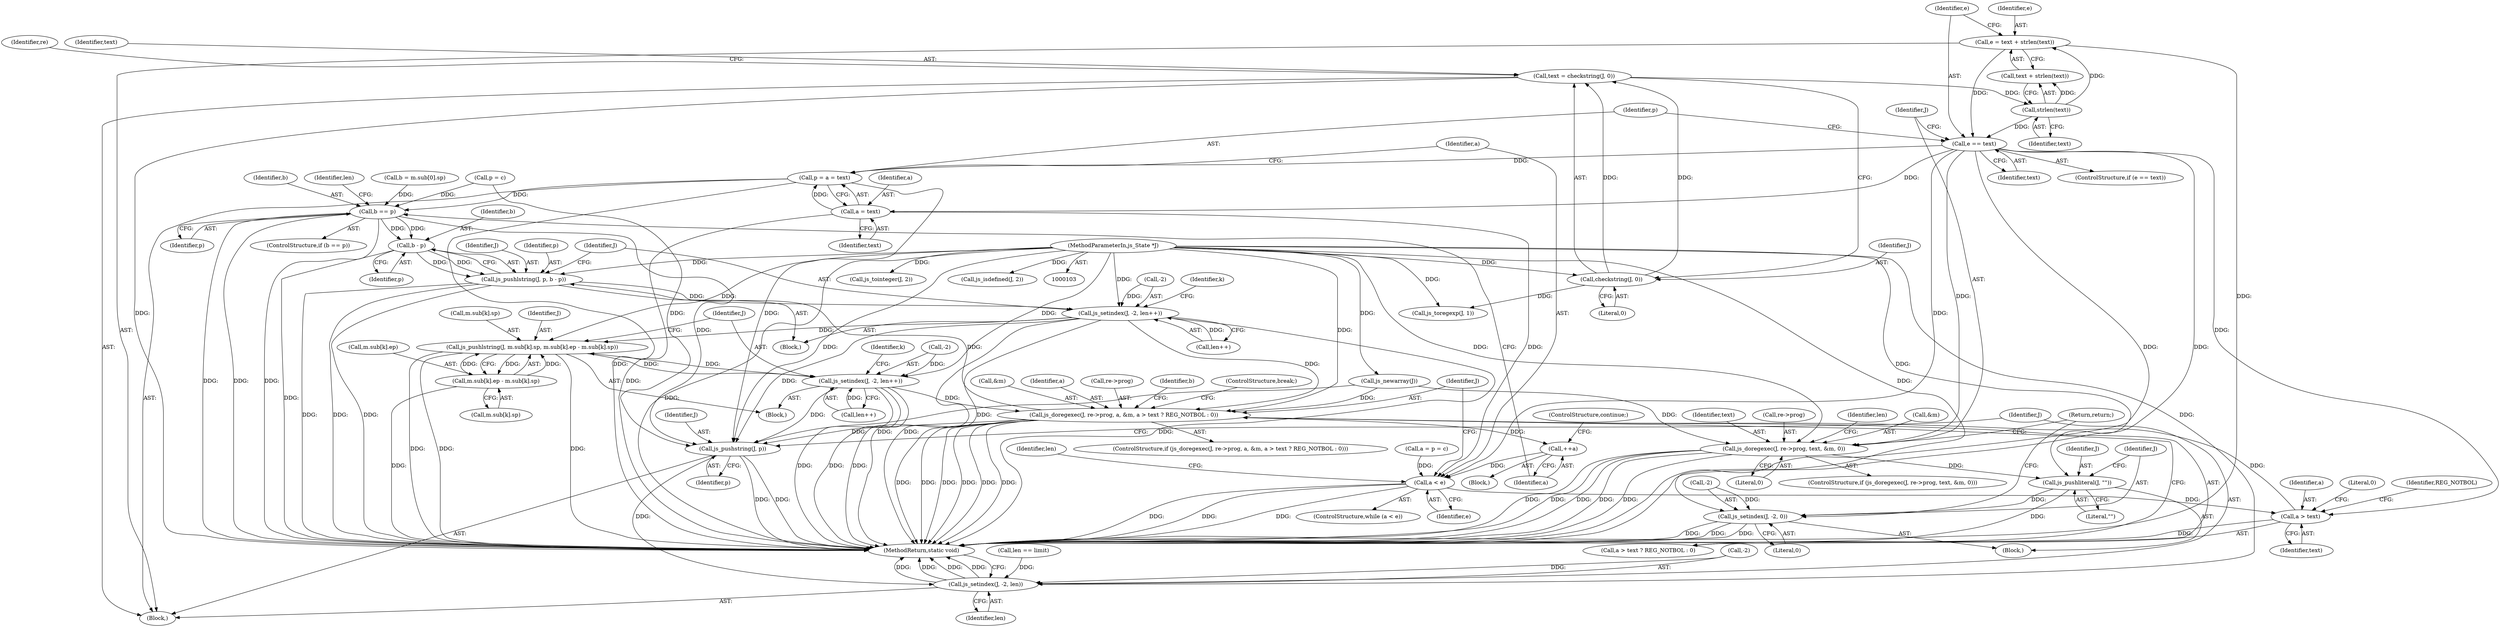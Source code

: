 digraph "0_mujs_00d4606c3baf813b7b1c176823b2729bf51002a2_4@API" {
"1000144" [label="(Call,e = text + strlen(text))"];
"1000148" [label="(Call,strlen(text))"];
"1000117" [label="(Call,text = checkstring(J, 0))"];
"1000119" [label="(Call,checkstring(J, 0))"];
"1000104" [label="(MethodParameterIn,js_State *J)"];
"1000151" [label="(Call,e == text)"];
"1000156" [label="(Call,js_doregexec(J, re->prog, text, &m, 0))"];
"1000171" [label="(Call,js_pushliteral(J, \"\"))"];
"1000174" [label="(Call,js_setindex(J, -2, 0))"];
"1000180" [label="(Call,p = a = text)"];
"1000225" [label="(Call,b == p)"];
"1000240" [label="(Call,b - p)"];
"1000237" [label="(Call,js_pushlstring(J, p, b - p))"];
"1000243" [label="(Call,js_setindex(J, -2, len++))"];
"1000191" [label="(Call,js_doregexec(J, re->prog, a, &m, a > text ? REG_NOTBOL : 0))"];
"1000229" [label="(Call,++a)"];
"1000186" [label="(Call,a < e)"];
"1000200" [label="(Call,a > text)"];
"1000306" [label="(Call,js_pushstring(J, p))"];
"1000309" [label="(Call,js_setindex(J, -2, len))"];
"1000266" [label="(Call,js_pushlstring(J, m.sub[k].sp, m.sub[k].ep - m.sub[k].sp))"];
"1000275" [label="(Call,m.sub[k].ep - m.sub[k].sp)"];
"1000290" [label="(Call,js_setindex(J, -2, len++))"];
"1000182" [label="(Call,a = text)"];
"1000224" [label="(ControlStructure,if (b == p))"];
"1000133" [label="(Call,js_tointeger(J, 2))"];
"1000227" [label="(Identifier,p)"];
"1000204" [label="(Literal,0)"];
"1000283" [label="(Call,m.sub[k].sp)"];
"1000124" [label="(Call,js_toregexp(J, 1))"];
"1000241" [label="(Identifier,b)"];
"1000226" [label="(Identifier,b)"];
"1000275" [label="(Call,m.sub[k].ep - m.sub[k].sp)"];
"1000118" [label="(Identifier,text)"];
"1000203" [label="(Identifier,REG_NOTBOL)"];
"1000187" [label="(Identifier,a)"];
"1000183" [label="(Identifier,a)"];
"1000201" [label="(Identifier,a)"];
"1000302" [label="(Call,len == limit)"];
"1000139" [label="(Call,js_newarray(J))"];
"1000260" [label="(Block,)"];
"1000175" [label="(Identifier,J)"];
"1000298" [label="(Call,p = c)"];
"1000180" [label="(Call,p = a = text)"];
"1000268" [label="(Call,m.sub[k].sp)"];
"1000225" [label="(Call,b == p)"];
"1000308" [label="(Identifier,p)"];
"1000188" [label="(Identifier,e)"];
"1000172" [label="(Identifier,J)"];
"1000179" [label="(Return,return;)"];
"1000181" [label="(Identifier,p)"];
"1000185" [label="(ControlStructure,while (a < e))"];
"1000199" [label="(Call,a > text ? REG_NOTBOL : 0)"];
"1000165" [label="(Block,)"];
"1000173" [label="(Literal,\"\")"];
"1000168" [label="(Identifier,len)"];
"1000123" [label="(Identifier,re)"];
"1000152" [label="(Identifier,e)"];
"1000119" [label="(Call,checkstring(J, 0))"];
"1000230" [label="(Identifier,a)"];
"1000191" [label="(Call,js_doregexec(J, re->prog, a, &m, a > text ? REG_NOTBOL : 0))"];
"1000120" [label="(Identifier,J)"];
"1000105" [label="(Block,)"];
"1000162" [label="(Call,&m)"];
"1000157" [label="(Identifier,J)"];
"1000144" [label="(Call,e = text + strlen(text))"];
"1000229" [label="(Call,++a)"];
"1000259" [label="(Identifier,k)"];
"1000117" [label="(Call,text = checkstring(J, 0))"];
"1000189" [label="(Block,)"];
"1000306" [label="(Call,js_pushstring(J, p))"];
"1000245" [label="(Call,-2)"];
"1000242" [label="(Identifier,p)"];
"1000148" [label="(Call,strlen(text))"];
"1000228" [label="(Block,)"];
"1000153" [label="(Identifier,text)"];
"1000303" [label="(Identifier,len)"];
"1000104" [label="(MethodParameterIn,js_State *J)"];
"1000151" [label="(Call,e == text)"];
"1000190" [label="(ControlStructure,if (js_doregexec(J, re->prog, a, &m, a > text ? REG_NOTBOL : 0)))"];
"1000161" [label="(Identifier,text)"];
"1000267" [label="(Identifier,J)"];
"1000291" [label="(Identifier,J)"];
"1000200" [label="(Call,a > text)"];
"1000186" [label="(Call,a < e)"];
"1000184" [label="(Identifier,text)"];
"1000309" [label="(Call,js_setindex(J, -2, len))"];
"1000314" [label="(MethodReturn,static void)"];
"1000155" [label="(ControlStructure,if (js_doregexec(J, re->prog, text, &m, 0)))"];
"1000292" [label="(Call,-2)"];
"1000266" [label="(Call,js_pushlstring(J, m.sub[k].sp, m.sub[k].ep - m.sub[k].sp))"];
"1000240" [label="(Call,b - p)"];
"1000234" [label="(Identifier,len)"];
"1000197" [label="(Call,&m)"];
"1000244" [label="(Identifier,J)"];
"1000176" [label="(Call,-2)"];
"1000146" [label="(Call,text + strlen(text))"];
"1000121" [label="(Literal,0)"];
"1000290" [label="(Call,js_setindex(J, -2, len++))"];
"1000158" [label="(Call,re->prog)"];
"1000196" [label="(Identifier,a)"];
"1000149" [label="(Identifier,text)"];
"1000238" [label="(Identifier,J)"];
"1000193" [label="(Call,re->prog)"];
"1000207" [label="(Identifier,b)"];
"1000276" [label="(Call,m.sub[k].ep)"];
"1000294" [label="(Call,len++)"];
"1000192" [label="(Identifier,J)"];
"1000156" [label="(Call,js_doregexec(J, re->prog, text, &m, 0))"];
"1000239" [label="(Identifier,p)"];
"1000150" [label="(ControlStructure,if (e == text))"];
"1000313" [label="(Identifier,len)"];
"1000296" [label="(Call,a = p = c)"];
"1000247" [label="(Call,len++)"];
"1000182" [label="(Call,a = text)"];
"1000174" [label="(Call,js_setindex(J, -2, 0))"];
"1000164" [label="(Literal,0)"];
"1000251" [label="(Identifier,k)"];
"1000145" [label="(Identifier,e)"];
"1000171" [label="(Call,js_pushliteral(J, \"\"))"];
"1000311" [label="(Call,-2)"];
"1000178" [label="(Literal,0)"];
"1000130" [label="(Call,js_isdefined(J, 2))"];
"1000205" [label="(ControlStructure,break;)"];
"1000231" [label="(ControlStructure,continue;)"];
"1000237" [label="(Call,js_pushlstring(J, p, b - p))"];
"1000206" [label="(Call,b = m.sub[0].sp)"];
"1000243" [label="(Call,js_setindex(J, -2, len++))"];
"1000307" [label="(Identifier,J)"];
"1000202" [label="(Identifier,text)"];
"1000310" [label="(Identifier,J)"];
"1000144" -> "1000105"  [label="AST: "];
"1000144" -> "1000146"  [label="CFG: "];
"1000145" -> "1000144"  [label="AST: "];
"1000146" -> "1000144"  [label="AST: "];
"1000152" -> "1000144"  [label="CFG: "];
"1000144" -> "1000314"  [label="DDG: "];
"1000148" -> "1000144"  [label="DDG: "];
"1000144" -> "1000151"  [label="DDG: "];
"1000148" -> "1000146"  [label="AST: "];
"1000148" -> "1000149"  [label="CFG: "];
"1000149" -> "1000148"  [label="AST: "];
"1000146" -> "1000148"  [label="CFG: "];
"1000148" -> "1000146"  [label="DDG: "];
"1000117" -> "1000148"  [label="DDG: "];
"1000148" -> "1000151"  [label="DDG: "];
"1000117" -> "1000105"  [label="AST: "];
"1000117" -> "1000119"  [label="CFG: "];
"1000118" -> "1000117"  [label="AST: "];
"1000119" -> "1000117"  [label="AST: "];
"1000123" -> "1000117"  [label="CFG: "];
"1000117" -> "1000314"  [label="DDG: "];
"1000119" -> "1000117"  [label="DDG: "];
"1000119" -> "1000117"  [label="DDG: "];
"1000119" -> "1000121"  [label="CFG: "];
"1000120" -> "1000119"  [label="AST: "];
"1000121" -> "1000119"  [label="AST: "];
"1000104" -> "1000119"  [label="DDG: "];
"1000119" -> "1000124"  [label="DDG: "];
"1000104" -> "1000103"  [label="AST: "];
"1000104" -> "1000314"  [label="DDG: "];
"1000104" -> "1000124"  [label="DDG: "];
"1000104" -> "1000130"  [label="DDG: "];
"1000104" -> "1000133"  [label="DDG: "];
"1000104" -> "1000139"  [label="DDG: "];
"1000104" -> "1000156"  [label="DDG: "];
"1000104" -> "1000171"  [label="DDG: "];
"1000104" -> "1000174"  [label="DDG: "];
"1000104" -> "1000191"  [label="DDG: "];
"1000104" -> "1000237"  [label="DDG: "];
"1000104" -> "1000243"  [label="DDG: "];
"1000104" -> "1000266"  [label="DDG: "];
"1000104" -> "1000290"  [label="DDG: "];
"1000104" -> "1000306"  [label="DDG: "];
"1000104" -> "1000309"  [label="DDG: "];
"1000151" -> "1000150"  [label="AST: "];
"1000151" -> "1000153"  [label="CFG: "];
"1000152" -> "1000151"  [label="AST: "];
"1000153" -> "1000151"  [label="AST: "];
"1000157" -> "1000151"  [label="CFG: "];
"1000181" -> "1000151"  [label="CFG: "];
"1000151" -> "1000314"  [label="DDG: "];
"1000151" -> "1000314"  [label="DDG: "];
"1000151" -> "1000156"  [label="DDG: "];
"1000151" -> "1000180"  [label="DDG: "];
"1000151" -> "1000182"  [label="DDG: "];
"1000151" -> "1000186"  [label="DDG: "];
"1000151" -> "1000200"  [label="DDG: "];
"1000156" -> "1000155"  [label="AST: "];
"1000156" -> "1000164"  [label="CFG: "];
"1000157" -> "1000156"  [label="AST: "];
"1000158" -> "1000156"  [label="AST: "];
"1000161" -> "1000156"  [label="AST: "];
"1000162" -> "1000156"  [label="AST: "];
"1000164" -> "1000156"  [label="AST: "];
"1000168" -> "1000156"  [label="CFG: "];
"1000179" -> "1000156"  [label="CFG: "];
"1000156" -> "1000314"  [label="DDG: "];
"1000156" -> "1000314"  [label="DDG: "];
"1000156" -> "1000314"  [label="DDG: "];
"1000156" -> "1000314"  [label="DDG: "];
"1000156" -> "1000314"  [label="DDG: "];
"1000139" -> "1000156"  [label="DDG: "];
"1000156" -> "1000171"  [label="DDG: "];
"1000171" -> "1000165"  [label="AST: "];
"1000171" -> "1000173"  [label="CFG: "];
"1000172" -> "1000171"  [label="AST: "];
"1000173" -> "1000171"  [label="AST: "];
"1000175" -> "1000171"  [label="CFG: "];
"1000171" -> "1000314"  [label="DDG: "];
"1000171" -> "1000174"  [label="DDG: "];
"1000174" -> "1000165"  [label="AST: "];
"1000174" -> "1000178"  [label="CFG: "];
"1000175" -> "1000174"  [label="AST: "];
"1000176" -> "1000174"  [label="AST: "];
"1000178" -> "1000174"  [label="AST: "];
"1000179" -> "1000174"  [label="CFG: "];
"1000174" -> "1000314"  [label="DDG: "];
"1000174" -> "1000314"  [label="DDG: "];
"1000174" -> "1000314"  [label="DDG: "];
"1000176" -> "1000174"  [label="DDG: "];
"1000180" -> "1000105"  [label="AST: "];
"1000180" -> "1000182"  [label="CFG: "];
"1000181" -> "1000180"  [label="AST: "];
"1000182" -> "1000180"  [label="AST: "];
"1000187" -> "1000180"  [label="CFG: "];
"1000180" -> "1000314"  [label="DDG: "];
"1000182" -> "1000180"  [label="DDG: "];
"1000180" -> "1000225"  [label="DDG: "];
"1000180" -> "1000306"  [label="DDG: "];
"1000225" -> "1000224"  [label="AST: "];
"1000225" -> "1000227"  [label="CFG: "];
"1000226" -> "1000225"  [label="AST: "];
"1000227" -> "1000225"  [label="AST: "];
"1000230" -> "1000225"  [label="CFG: "];
"1000234" -> "1000225"  [label="CFG: "];
"1000225" -> "1000314"  [label="DDG: "];
"1000225" -> "1000314"  [label="DDG: "];
"1000225" -> "1000314"  [label="DDG: "];
"1000206" -> "1000225"  [label="DDG: "];
"1000298" -> "1000225"  [label="DDG: "];
"1000225" -> "1000240"  [label="DDG: "];
"1000225" -> "1000240"  [label="DDG: "];
"1000225" -> "1000306"  [label="DDG: "];
"1000240" -> "1000237"  [label="AST: "];
"1000240" -> "1000242"  [label="CFG: "];
"1000241" -> "1000240"  [label="AST: "];
"1000242" -> "1000240"  [label="AST: "];
"1000237" -> "1000240"  [label="CFG: "];
"1000240" -> "1000314"  [label="DDG: "];
"1000240" -> "1000237"  [label="DDG: "];
"1000240" -> "1000237"  [label="DDG: "];
"1000237" -> "1000189"  [label="AST: "];
"1000238" -> "1000237"  [label="AST: "];
"1000239" -> "1000237"  [label="AST: "];
"1000244" -> "1000237"  [label="CFG: "];
"1000237" -> "1000314"  [label="DDG: "];
"1000237" -> "1000314"  [label="DDG: "];
"1000237" -> "1000314"  [label="DDG: "];
"1000191" -> "1000237"  [label="DDG: "];
"1000237" -> "1000243"  [label="DDG: "];
"1000243" -> "1000189"  [label="AST: "];
"1000243" -> "1000247"  [label="CFG: "];
"1000244" -> "1000243"  [label="AST: "];
"1000245" -> "1000243"  [label="AST: "];
"1000247" -> "1000243"  [label="AST: "];
"1000251" -> "1000243"  [label="CFG: "];
"1000243" -> "1000314"  [label="DDG: "];
"1000243" -> "1000314"  [label="DDG: "];
"1000243" -> "1000314"  [label="DDG: "];
"1000243" -> "1000191"  [label="DDG: "];
"1000245" -> "1000243"  [label="DDG: "];
"1000247" -> "1000243"  [label="DDG: "];
"1000243" -> "1000266"  [label="DDG: "];
"1000243" -> "1000306"  [label="DDG: "];
"1000191" -> "1000190"  [label="AST: "];
"1000191" -> "1000199"  [label="CFG: "];
"1000192" -> "1000191"  [label="AST: "];
"1000193" -> "1000191"  [label="AST: "];
"1000196" -> "1000191"  [label="AST: "];
"1000197" -> "1000191"  [label="AST: "];
"1000199" -> "1000191"  [label="AST: "];
"1000205" -> "1000191"  [label="CFG: "];
"1000207" -> "1000191"  [label="CFG: "];
"1000191" -> "1000314"  [label="DDG: "];
"1000191" -> "1000314"  [label="DDG: "];
"1000191" -> "1000314"  [label="DDG: "];
"1000191" -> "1000314"  [label="DDG: "];
"1000191" -> "1000314"  [label="DDG: "];
"1000191" -> "1000314"  [label="DDG: "];
"1000290" -> "1000191"  [label="DDG: "];
"1000139" -> "1000191"  [label="DDG: "];
"1000200" -> "1000191"  [label="DDG: "];
"1000191" -> "1000229"  [label="DDG: "];
"1000191" -> "1000306"  [label="DDG: "];
"1000229" -> "1000228"  [label="AST: "];
"1000229" -> "1000230"  [label="CFG: "];
"1000230" -> "1000229"  [label="AST: "];
"1000231" -> "1000229"  [label="CFG: "];
"1000229" -> "1000186"  [label="DDG: "];
"1000186" -> "1000185"  [label="AST: "];
"1000186" -> "1000188"  [label="CFG: "];
"1000187" -> "1000186"  [label="AST: "];
"1000188" -> "1000186"  [label="AST: "];
"1000192" -> "1000186"  [label="CFG: "];
"1000303" -> "1000186"  [label="CFG: "];
"1000186" -> "1000314"  [label="DDG: "];
"1000186" -> "1000314"  [label="DDG: "];
"1000186" -> "1000314"  [label="DDG: "];
"1000296" -> "1000186"  [label="DDG: "];
"1000182" -> "1000186"  [label="DDG: "];
"1000186" -> "1000200"  [label="DDG: "];
"1000200" -> "1000199"  [label="AST: "];
"1000200" -> "1000202"  [label="CFG: "];
"1000201" -> "1000200"  [label="AST: "];
"1000202" -> "1000200"  [label="AST: "];
"1000203" -> "1000200"  [label="CFG: "];
"1000204" -> "1000200"  [label="CFG: "];
"1000200" -> "1000314"  [label="DDG: "];
"1000306" -> "1000105"  [label="AST: "];
"1000306" -> "1000308"  [label="CFG: "];
"1000307" -> "1000306"  [label="AST: "];
"1000308" -> "1000306"  [label="AST: "];
"1000310" -> "1000306"  [label="CFG: "];
"1000306" -> "1000314"  [label="DDG: "];
"1000306" -> "1000314"  [label="DDG: "];
"1000290" -> "1000306"  [label="DDG: "];
"1000139" -> "1000306"  [label="DDG: "];
"1000298" -> "1000306"  [label="DDG: "];
"1000306" -> "1000309"  [label="DDG: "];
"1000309" -> "1000105"  [label="AST: "];
"1000309" -> "1000313"  [label="CFG: "];
"1000310" -> "1000309"  [label="AST: "];
"1000311" -> "1000309"  [label="AST: "];
"1000313" -> "1000309"  [label="AST: "];
"1000314" -> "1000309"  [label="CFG: "];
"1000309" -> "1000314"  [label="DDG: "];
"1000309" -> "1000314"  [label="DDG: "];
"1000309" -> "1000314"  [label="DDG: "];
"1000309" -> "1000314"  [label="DDG: "];
"1000311" -> "1000309"  [label="DDG: "];
"1000302" -> "1000309"  [label="DDG: "];
"1000266" -> "1000260"  [label="AST: "];
"1000266" -> "1000275"  [label="CFG: "];
"1000267" -> "1000266"  [label="AST: "];
"1000268" -> "1000266"  [label="AST: "];
"1000275" -> "1000266"  [label="AST: "];
"1000291" -> "1000266"  [label="CFG: "];
"1000266" -> "1000314"  [label="DDG: "];
"1000266" -> "1000314"  [label="DDG: "];
"1000266" -> "1000314"  [label="DDG: "];
"1000290" -> "1000266"  [label="DDG: "];
"1000275" -> "1000266"  [label="DDG: "];
"1000275" -> "1000266"  [label="DDG: "];
"1000266" -> "1000275"  [label="DDG: "];
"1000266" -> "1000290"  [label="DDG: "];
"1000275" -> "1000283"  [label="CFG: "];
"1000276" -> "1000275"  [label="AST: "];
"1000283" -> "1000275"  [label="AST: "];
"1000275" -> "1000314"  [label="DDG: "];
"1000290" -> "1000260"  [label="AST: "];
"1000290" -> "1000294"  [label="CFG: "];
"1000291" -> "1000290"  [label="AST: "];
"1000292" -> "1000290"  [label="AST: "];
"1000294" -> "1000290"  [label="AST: "];
"1000259" -> "1000290"  [label="CFG: "];
"1000290" -> "1000314"  [label="DDG: "];
"1000290" -> "1000314"  [label="DDG: "];
"1000290" -> "1000314"  [label="DDG: "];
"1000292" -> "1000290"  [label="DDG: "];
"1000294" -> "1000290"  [label="DDG: "];
"1000182" -> "1000184"  [label="CFG: "];
"1000183" -> "1000182"  [label="AST: "];
"1000184" -> "1000182"  [label="AST: "];
"1000182" -> "1000314"  [label="DDG: "];
}
